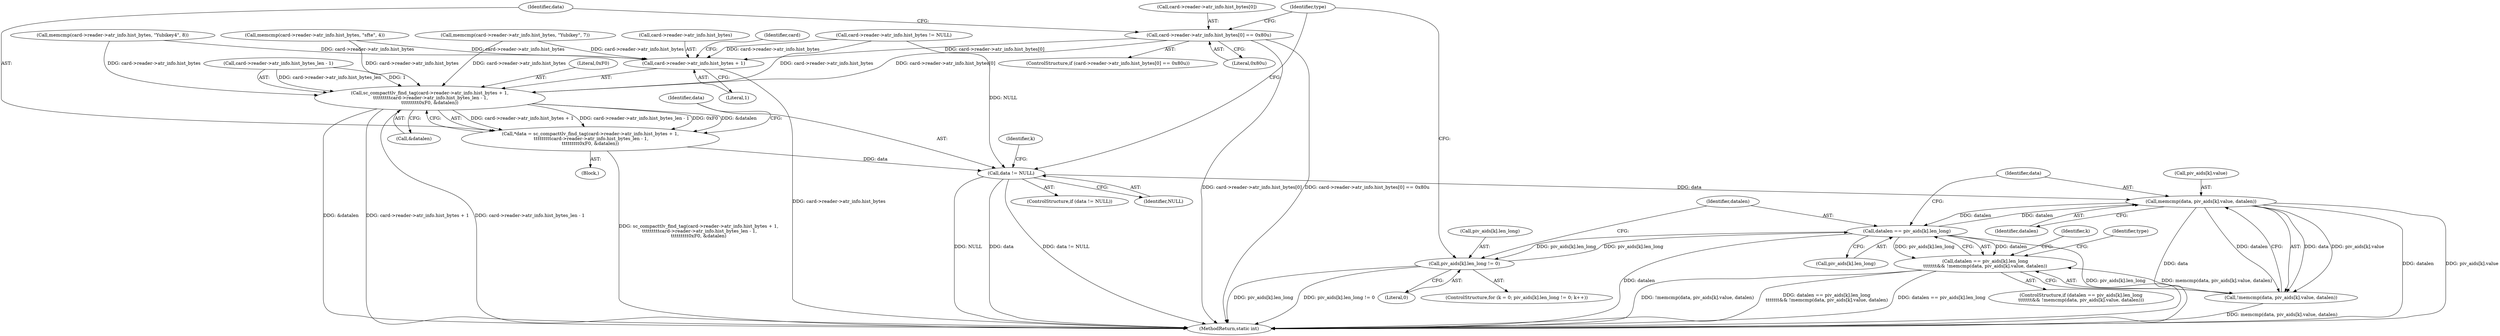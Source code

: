 digraph "0_OpenSC_8fe377e93b4b56060e5bbfb6f3142ceaeca744fa_15@API" {
"1000263" [label="(Call,card->reader->atr_info.hist_bytes[0] == 0x80u)"];
"1000279" [label="(Call,sc_compacttlv_find_tag(card->reader->atr_info.hist_bytes + 1,\n \t\t\t\t\t\t\t\t\tcard->reader->atr_info.hist_bytes_len - 1,\n\t\t\t\t\t\t\t\t\t0xF0, &datalen))"];
"1000277" [label="(Call,*data = sc_compacttlv_find_tag(card->reader->atr_info.hist_bytes + 1,\n \t\t\t\t\t\t\t\t\tcard->reader->atr_info.hist_bytes_len - 1,\n\t\t\t\t\t\t\t\t\t0xF0, &datalen))"];
"1000302" [label="(Call,data != NULL)"];
"1000331" [label="(Call,memcmp(data, piv_aids[k].value, datalen))"];
"1000323" [label="(Call,datalen == piv_aids[k].len_long)"];
"1000311" [label="(Call,piv_aids[k].len_long != 0)"];
"1000322" [label="(Call,datalen == piv_aids[k].len_long\n\t\t\t\t\t\t\t&& !memcmp(data, piv_aids[k].value, datalen))"];
"1000330" [label="(Call,!memcmp(data, piv_aids[k].value, datalen))"];
"1000280" [label="(Call,card->reader->atr_info.hist_bytes + 1)"];
"1000193" [label="(Call,memcmp(card->reader->atr_info.hist_bytes, \"Yubikey4\", 8))"];
"1000301" [label="(ControlStructure,if (data != NULL))"];
"1000346" [label="(Identifier,type)"];
"1000322" [label="(Call,datalen == piv_aids[k].len_long\n\t\t\t\t\t\t\t&& !memcmp(data, piv_aids[k].value, datalen))"];
"1000330" [label="(Call,!memcmp(data, piv_aids[k].value, datalen))"];
"1000333" [label="(Call,piv_aids[k].value)"];
"1000277" [label="(Call,*data = sc_compacttlv_find_tag(card->reader->atr_info.hist_bytes + 1,\n \t\t\t\t\t\t\t\t\tcard->reader->atr_info.hist_bytes_len - 1,\n\t\t\t\t\t\t\t\t\t0xF0, &datalen))"];
"1000288" [label="(Literal,1)"];
"1000281" [label="(Call,card->reader->atr_info.hist_bytes)"];
"1000516" [label="(MethodReturn,static int)"];
"1000317" [label="(Literal,0)"];
"1000319" [label="(Identifier,k)"];
"1000274" [label="(Block,)"];
"1000299" [label="(Call,&datalen)"];
"1000298" [label="(Literal,0xF0)"];
"1000324" [label="(Identifier,datalen)"];
"1000171" [label="(Call,card->reader->atr_info.hist_bytes != NULL)"];
"1000303" [label="(Identifier,data)"];
"1000325" [label="(Call,piv_aids[k].len_long)"];
"1000220" [label="(Call,memcmp(card->reader->atr_info.hist_bytes, \"Yubikey\", 7))"];
"1000263" [label="(Call,card->reader->atr_info.hist_bytes[0] == 0x80u)"];
"1000304" [label="(Identifier,NULL)"];
"1000323" [label="(Call,datalen == piv_aids[k].len_long)"];
"1000280" [label="(Call,card->reader->atr_info.hist_bytes + 1)"];
"1000273" [label="(Literal,0x80u)"];
"1000307" [label="(ControlStructure,for (k = 0; piv_aids[k].len_long != 0; k++))"];
"1000312" [label="(Call,piv_aids[k].len_long)"];
"1000311" [label="(Call,piv_aids[k].len_long != 0)"];
"1000262" [label="(ControlStructure,if (card->reader->atr_info.hist_bytes[0] == 0x80u))"];
"1000264" [label="(Call,card->reader->atr_info.hist_bytes[0])"];
"1000321" [label="(ControlStructure,if (datalen == piv_aids[k].len_long\n\t\t\t\t\t\t\t&& !memcmp(data, piv_aids[k].value, datalen)))"];
"1000338" [label="(Identifier,datalen)"];
"1000302" [label="(Call,data != NULL)"];
"1000341" [label="(Identifier,type)"];
"1000309" [label="(Identifier,k)"];
"1000331" [label="(Call,memcmp(data, piv_aids[k].value, datalen))"];
"1000293" [label="(Identifier,card)"];
"1000332" [label="(Identifier,data)"];
"1000247" [label="(Call,memcmp(card->reader->atr_info.hist_bytes, \"sfte\", 4))"];
"1000278" [label="(Identifier,data)"];
"1000279" [label="(Call,sc_compacttlv_find_tag(card->reader->atr_info.hist_bytes + 1,\n \t\t\t\t\t\t\t\t\tcard->reader->atr_info.hist_bytes_len - 1,\n\t\t\t\t\t\t\t\t\t0xF0, &datalen))"];
"1000289" [label="(Call,card->reader->atr_info.hist_bytes_len - 1)"];
"1000263" -> "1000262"  [label="AST: "];
"1000263" -> "1000273"  [label="CFG: "];
"1000264" -> "1000263"  [label="AST: "];
"1000273" -> "1000263"  [label="AST: "];
"1000278" -> "1000263"  [label="CFG: "];
"1000346" -> "1000263"  [label="CFG: "];
"1000263" -> "1000516"  [label="DDG: card->reader->atr_info.hist_bytes[0]"];
"1000263" -> "1000516"  [label="DDG: card->reader->atr_info.hist_bytes[0] == 0x80u"];
"1000263" -> "1000279"  [label="DDG: card->reader->atr_info.hist_bytes[0]"];
"1000263" -> "1000280"  [label="DDG: card->reader->atr_info.hist_bytes[0]"];
"1000279" -> "1000277"  [label="AST: "];
"1000279" -> "1000299"  [label="CFG: "];
"1000280" -> "1000279"  [label="AST: "];
"1000289" -> "1000279"  [label="AST: "];
"1000298" -> "1000279"  [label="AST: "];
"1000299" -> "1000279"  [label="AST: "];
"1000277" -> "1000279"  [label="CFG: "];
"1000279" -> "1000516"  [label="DDG: card->reader->atr_info.hist_bytes + 1"];
"1000279" -> "1000516"  [label="DDG: &datalen"];
"1000279" -> "1000516"  [label="DDG: card->reader->atr_info.hist_bytes_len - 1"];
"1000279" -> "1000277"  [label="DDG: card->reader->atr_info.hist_bytes + 1"];
"1000279" -> "1000277"  [label="DDG: card->reader->atr_info.hist_bytes_len - 1"];
"1000279" -> "1000277"  [label="DDG: 0xF0"];
"1000279" -> "1000277"  [label="DDG: &datalen"];
"1000247" -> "1000279"  [label="DDG: card->reader->atr_info.hist_bytes"];
"1000171" -> "1000279"  [label="DDG: card->reader->atr_info.hist_bytes"];
"1000220" -> "1000279"  [label="DDG: card->reader->atr_info.hist_bytes"];
"1000193" -> "1000279"  [label="DDG: card->reader->atr_info.hist_bytes"];
"1000289" -> "1000279"  [label="DDG: card->reader->atr_info.hist_bytes_len"];
"1000289" -> "1000279"  [label="DDG: 1"];
"1000277" -> "1000274"  [label="AST: "];
"1000278" -> "1000277"  [label="AST: "];
"1000303" -> "1000277"  [label="CFG: "];
"1000277" -> "1000516"  [label="DDG: sc_compacttlv_find_tag(card->reader->atr_info.hist_bytes + 1,\n \t\t\t\t\t\t\t\t\tcard->reader->atr_info.hist_bytes_len - 1,\n\t\t\t\t\t\t\t\t\t0xF0, &datalen)"];
"1000277" -> "1000302"  [label="DDG: data"];
"1000302" -> "1000301"  [label="AST: "];
"1000302" -> "1000304"  [label="CFG: "];
"1000303" -> "1000302"  [label="AST: "];
"1000304" -> "1000302"  [label="AST: "];
"1000309" -> "1000302"  [label="CFG: "];
"1000346" -> "1000302"  [label="CFG: "];
"1000302" -> "1000516"  [label="DDG: NULL"];
"1000302" -> "1000516"  [label="DDG: data"];
"1000302" -> "1000516"  [label="DDG: data != NULL"];
"1000171" -> "1000302"  [label="DDG: NULL"];
"1000302" -> "1000331"  [label="DDG: data"];
"1000331" -> "1000330"  [label="AST: "];
"1000331" -> "1000338"  [label="CFG: "];
"1000332" -> "1000331"  [label="AST: "];
"1000333" -> "1000331"  [label="AST: "];
"1000338" -> "1000331"  [label="AST: "];
"1000330" -> "1000331"  [label="CFG: "];
"1000331" -> "1000516"  [label="DDG: piv_aids[k].value"];
"1000331" -> "1000516"  [label="DDG: data"];
"1000331" -> "1000516"  [label="DDG: datalen"];
"1000331" -> "1000323"  [label="DDG: datalen"];
"1000331" -> "1000330"  [label="DDG: data"];
"1000331" -> "1000330"  [label="DDG: piv_aids[k].value"];
"1000331" -> "1000330"  [label="DDG: datalen"];
"1000323" -> "1000331"  [label="DDG: datalen"];
"1000323" -> "1000322"  [label="AST: "];
"1000323" -> "1000325"  [label="CFG: "];
"1000324" -> "1000323"  [label="AST: "];
"1000325" -> "1000323"  [label="AST: "];
"1000332" -> "1000323"  [label="CFG: "];
"1000322" -> "1000323"  [label="CFG: "];
"1000323" -> "1000516"  [label="DDG: datalen"];
"1000323" -> "1000516"  [label="DDG: piv_aids[k].len_long"];
"1000323" -> "1000311"  [label="DDG: piv_aids[k].len_long"];
"1000323" -> "1000322"  [label="DDG: datalen"];
"1000323" -> "1000322"  [label="DDG: piv_aids[k].len_long"];
"1000311" -> "1000323"  [label="DDG: piv_aids[k].len_long"];
"1000311" -> "1000307"  [label="AST: "];
"1000311" -> "1000317"  [label="CFG: "];
"1000312" -> "1000311"  [label="AST: "];
"1000317" -> "1000311"  [label="AST: "];
"1000324" -> "1000311"  [label="CFG: "];
"1000346" -> "1000311"  [label="CFG: "];
"1000311" -> "1000516"  [label="DDG: piv_aids[k].len_long"];
"1000311" -> "1000516"  [label="DDG: piv_aids[k].len_long != 0"];
"1000322" -> "1000321"  [label="AST: "];
"1000322" -> "1000330"  [label="CFG: "];
"1000330" -> "1000322"  [label="AST: "];
"1000341" -> "1000322"  [label="CFG: "];
"1000319" -> "1000322"  [label="CFG: "];
"1000322" -> "1000516"  [label="DDG: !memcmp(data, piv_aids[k].value, datalen)"];
"1000322" -> "1000516"  [label="DDG: datalen == piv_aids[k].len_long\n\t\t\t\t\t\t\t&& !memcmp(data, piv_aids[k].value, datalen)"];
"1000322" -> "1000516"  [label="DDG: datalen == piv_aids[k].len_long"];
"1000330" -> "1000322"  [label="DDG: memcmp(data, piv_aids[k].value, datalen)"];
"1000330" -> "1000516"  [label="DDG: memcmp(data, piv_aids[k].value, datalen)"];
"1000280" -> "1000288"  [label="CFG: "];
"1000281" -> "1000280"  [label="AST: "];
"1000288" -> "1000280"  [label="AST: "];
"1000293" -> "1000280"  [label="CFG: "];
"1000280" -> "1000516"  [label="DDG: card->reader->atr_info.hist_bytes"];
"1000247" -> "1000280"  [label="DDG: card->reader->atr_info.hist_bytes"];
"1000171" -> "1000280"  [label="DDG: card->reader->atr_info.hist_bytes"];
"1000220" -> "1000280"  [label="DDG: card->reader->atr_info.hist_bytes"];
"1000193" -> "1000280"  [label="DDG: card->reader->atr_info.hist_bytes"];
}

